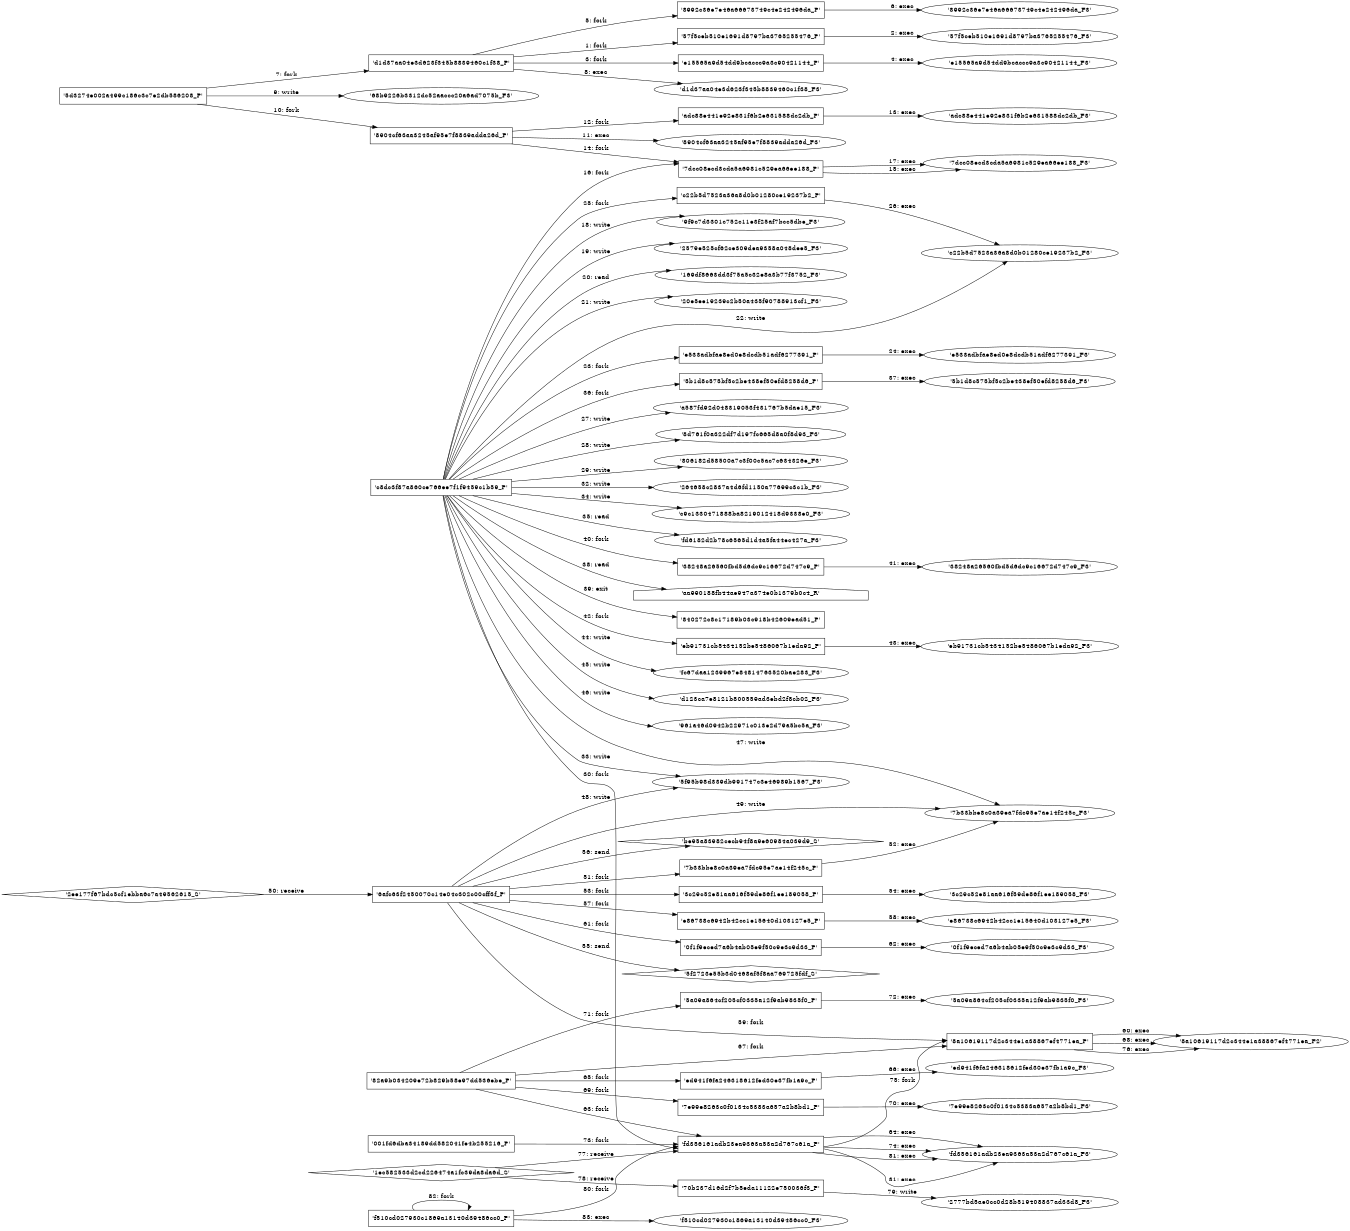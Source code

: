 digraph "D:\Learning\Paper\apt\基于CTI的攻击预警\Dataset\攻击图\ASGfromALLCTI\Betabot Process Injection.dot" {
rankdir="LR"
size="9"
fixedsize="false"
splines="true"
nodesep=0.3
ranksep=0
fontsize=10
overlap="scalexy"
engine= "neato"
	"'d1d37aa04e3d623f345b8839460c1f38_P'" [node_type=Process shape=box]
	"'57f5ceb510e1691d8797ba3765255476_P'" [node_type=Process shape=box]
	"'d1d37aa04e3d623f345b8839460c1f38_P'" -> "'57f5ceb510e1691d8797ba3765255476_P'" [label="1: fork"]
	"'57f5ceb510e1691d8797ba3765255476_P'" [node_type=Process shape=box]
	"'57f5ceb510e1691d8797ba3765255476_F3'" [node_type=File shape=ellipse]
	"'57f5ceb510e1691d8797ba3765255476_P'" -> "'57f5ceb510e1691d8797ba3765255476_F3'" [label="2: exec"]
	"'d1d37aa04e3d623f345b8839460c1f38_P'" [node_type=Process shape=box]
	"'e15565a9d54dd9bcaccc9a3c90421144_P'" [node_type=Process shape=box]
	"'d1d37aa04e3d623f345b8839460c1f38_P'" -> "'e15565a9d54dd9bcaccc9a3c90421144_P'" [label="3: fork"]
	"'e15565a9d54dd9bcaccc9a3c90421144_P'" [node_type=Process shape=box]
	"'e15565a9d54dd9bcaccc9a3c90421144_F3'" [node_type=File shape=ellipse]
	"'e15565a9d54dd9bcaccc9a3c90421144_P'" -> "'e15565a9d54dd9bcaccc9a3c90421144_F3'" [label="4: exec"]
	"'d1d37aa04e3d623f345b8839460c1f38_P'" [node_type=Process shape=box]
	"'8992c36e7e46a66673749c4e242496da_P'" [node_type=Process shape=box]
	"'d1d37aa04e3d623f345b8839460c1f38_P'" -> "'8992c36e7e46a66673749c4e242496da_P'" [label="5: fork"]
	"'8992c36e7e46a66673749c4e242496da_P'" [node_type=Process shape=box]
	"'8992c36e7e46a66673749c4e242496da_F3'" [node_type=File shape=ellipse]
	"'8992c36e7e46a66673749c4e242496da_P'" -> "'8992c36e7e46a66673749c4e242496da_F3'" [label="6: exec"]
	"'5d3274e002a499c186c3c7e2db586208_P'" [node_type=Process shape=box]
	"'d1d37aa04e3d623f345b8839460c1f38_P'" [node_type=Process shape=box]
	"'5d3274e002a499c186c3c7e2db586208_P'" -> "'d1d37aa04e3d623f345b8839460c1f38_P'" [label="7: fork"]
	"'d1d37aa04e3d623f345b8839460c1f38_P'" [node_type=Process shape=box]
	"'d1d37aa04e3d623f345b8839460c1f38_F3'" [node_type=File shape=ellipse]
	"'d1d37aa04e3d623f345b8839460c1f38_P'" -> "'d1d37aa04e3d623f345b8839460c1f38_F3'" [label="8: exec"]
	"'68b9226b3312dc52aaccc20a6ad7075b_F3'" [node_type=file shape=ellipse]
	"'5d3274e002a499c186c3c7e2db586208_P'" [node_type=Process shape=box]
	"'5d3274e002a499c186c3c7e2db586208_P'" -> "'68b9226b3312dc52aaccc20a6ad7075b_F3'" [label="9: write"]
	"'5d3274e002a499c186c3c7e2db586208_P'" [node_type=Process shape=box]
	"'8904cf63aa3245af95e7f8839adda26d_P'" [node_type=Process shape=box]
	"'5d3274e002a499c186c3c7e2db586208_P'" -> "'8904cf63aa3245af95e7f8839adda26d_P'" [label="10: fork"]
	"'8904cf63aa3245af95e7f8839adda26d_P'" [node_type=Process shape=box]
	"'8904cf63aa3245af95e7f8839adda26d_F3'" [node_type=File shape=ellipse]
	"'8904cf63aa3245af95e7f8839adda26d_P'" -> "'8904cf63aa3245af95e7f8839adda26d_F3'" [label="11: exec"]
	"'8904cf63aa3245af95e7f8839adda26d_P'" [node_type=Process shape=box]
	"'adc88e441e92e831f6b2e631588dc2db_P'" [node_type=Process shape=box]
	"'8904cf63aa3245af95e7f8839adda26d_P'" -> "'adc88e441e92e831f6b2e631588dc2db_P'" [label="12: fork"]
	"'adc88e441e92e831f6b2e631588dc2db_P'" [node_type=Process shape=box]
	"'adc88e441e92e831f6b2e631588dc2db_F3'" [node_type=File shape=ellipse]
	"'adc88e441e92e831f6b2e631588dc2db_P'" -> "'adc88e441e92e831f6b2e631588dc2db_F3'" [label="13: exec"]
	"'8904cf63aa3245af95e7f8839adda26d_P'" [node_type=Process shape=box]
	"'7dcc08ecd3cda5a6981c529ea66ee188_P'" [node_type=Process shape=box]
	"'8904cf63aa3245af95e7f8839adda26d_P'" -> "'7dcc08ecd3cda5a6981c529ea66ee188_P'" [label="14: fork"]
	"'7dcc08ecd3cda5a6981c529ea66ee188_P'" [node_type=Process shape=box]
	"'7dcc08ecd3cda5a6981c529ea66ee188_F3'" [node_type=File shape=ellipse]
	"'7dcc08ecd3cda5a6981c529ea66ee188_P'" -> "'7dcc08ecd3cda5a6981c529ea66ee188_F3'" [label="15: exec"]
	"'c8dc3f87a860ce766ee7f1f9459c1b59_P'" [node_type=Process shape=box]
	"'7dcc08ecd3cda5a6981c529ea66ee188_P'" [node_type=Process shape=box]
	"'c8dc3f87a860ce766ee7f1f9459c1b59_P'" -> "'7dcc08ecd3cda5a6981c529ea66ee188_P'" [label="16: fork"]
	"'7dcc08ecd3cda5a6981c529ea66ee188_P'" [node_type=Process shape=box]
	"'7dcc08ecd3cda5a6981c529ea66ee188_F3'" [node_type=File shape=ellipse]
	"'7dcc08ecd3cda5a6981c529ea66ee188_P'" -> "'7dcc08ecd3cda5a6981c529ea66ee188_F3'" [label="17: exec"]
	"'9f9c7d3301c752c11e3f25af7bcc5dbe_F3'" [node_type=file shape=ellipse]
	"'c8dc3f87a860ce766ee7f1f9459c1b59_P'" [node_type=Process shape=box]
	"'c8dc3f87a860ce766ee7f1f9459c1b59_P'" -> "'9f9c7d3301c752c11e3f25af7bcc5dbe_F3'" [label="18: write"]
	"'2579e525cf62ce309dea9358a048dee5_F3'" [node_type=file shape=ellipse]
	"'c8dc3f87a860ce766ee7f1f9459c1b59_P'" [node_type=Process shape=box]
	"'c8dc3f87a860ce766ee7f1f9459c1b59_P'" -> "'2579e525cf62ce309dea9358a048dee5_F3'" [label="19: write"]
	"'169df8663dd3f75a5c32e8a3b77f3752_F3'" [node_type=file shape=ellipse]
	"'c8dc3f87a860ce766ee7f1f9459c1b59_P'" [node_type=Process shape=box]
	"'c8dc3f87a860ce766ee7f1f9459c1b59_P'" -> "'169df8663dd3f75a5c32e8a3b77f3752_F3'" [label="20: read"]
	"'20e5ee19239c2b50a435f90788913cf1_F3'" [node_type=file shape=ellipse]
	"'c8dc3f87a860ce766ee7f1f9459c1b59_P'" [node_type=Process shape=box]
	"'c8dc3f87a860ce766ee7f1f9459c1b59_P'" -> "'20e5ee19239c2b50a435f90788913cf1_F3'" [label="21: write"]
	"'c22b5d7523a36a8d0b01280ce19237b2_F3'" [node_type=file shape=ellipse]
	"'c8dc3f87a860ce766ee7f1f9459c1b59_P'" [node_type=Process shape=box]
	"'c8dc3f87a860ce766ee7f1f9459c1b59_P'" -> "'c22b5d7523a36a8d0b01280ce19237b2_F3'" [label="22: write"]
	"'c8dc3f87a860ce766ee7f1f9459c1b59_P'" [node_type=Process shape=box]
	"'e533adbfae8ed0e8dcdb51adf6277391_P'" [node_type=Process shape=box]
	"'c8dc3f87a860ce766ee7f1f9459c1b59_P'" -> "'e533adbfae8ed0e8dcdb51adf6277391_P'" [label="23: fork"]
	"'e533adbfae8ed0e8dcdb51adf6277391_P'" [node_type=Process shape=box]
	"'e533adbfae8ed0e8dcdb51adf6277391_F3'" [node_type=File shape=ellipse]
	"'e533adbfae8ed0e8dcdb51adf6277391_P'" -> "'e533adbfae8ed0e8dcdb51adf6277391_F3'" [label="24: exec"]
	"'c8dc3f87a860ce766ee7f1f9459c1b59_P'" [node_type=Process shape=box]
	"'c22b5d7523a36a8d0b01280ce19237b2_P'" [node_type=Process shape=box]
	"'c8dc3f87a860ce766ee7f1f9459c1b59_P'" -> "'c22b5d7523a36a8d0b01280ce19237b2_P'" [label="25: fork"]
	"'c22b5d7523a36a8d0b01280ce19237b2_P'" [node_type=Process shape=box]
	"'c22b5d7523a36a8d0b01280ce19237b2_F3'" [node_type=File shape=ellipse]
	"'c22b5d7523a36a8d0b01280ce19237b2_P'" -> "'c22b5d7523a36a8d0b01280ce19237b2_F3'" [label="26: exec"]
	"'a587fd92d048319053f431767b5dae15_F3'" [node_type=file shape=ellipse]
	"'c8dc3f87a860ce766ee7f1f9459c1b59_P'" [node_type=Process shape=box]
	"'c8dc3f87a860ce766ee7f1f9459c1b59_P'" -> "'a587fd92d048319053f431767b5dae15_F3'" [label="27: write"]
	"'8d761f0a322df7d197fc665d8a0f8d93_F3'" [node_type=file shape=ellipse]
	"'c8dc3f87a860ce766ee7f1f9459c1b59_P'" [node_type=Process shape=box]
	"'c8dc3f87a860ce766ee7f1f9459c1b59_P'" -> "'8d761f0a322df7d197fc665d8a0f8d93_F3'" [label="28: write"]
	"'806182d58500a7c3f00c5ac7c634326e_F3'" [node_type=file shape=ellipse]
	"'c8dc3f87a860ce766ee7f1f9459c1b59_P'" [node_type=Process shape=box]
	"'c8dc3f87a860ce766ee7f1f9459c1b59_P'" -> "'806182d58500a7c3f00c5ac7c634326e_F3'" [label="29: write"]
	"'c8dc3f87a860ce766ee7f1f9459c1b59_P'" [node_type=Process shape=box]
	"'fd356161adb23ea9363a53a2d767c61a_P'" [node_type=Process shape=box]
	"'c8dc3f87a860ce766ee7f1f9459c1b59_P'" -> "'fd356161adb23ea9363a53a2d767c61a_P'" [label="30: fork"]
	"'fd356161adb23ea9363a53a2d767c61a_P'" [node_type=Process shape=box]
	"'fd356161adb23ea9363a53a2d767c61a_F3'" [node_type=File shape=ellipse]
	"'fd356161adb23ea9363a53a2d767c61a_P'" -> "'fd356161adb23ea9363a53a2d767c61a_F3'" [label="31: exec"]
	"'264658c2837a4d6fd1150a77699c3c1b_F3'" [node_type=file shape=ellipse]
	"'c8dc3f87a860ce766ee7f1f9459c1b59_P'" [node_type=Process shape=box]
	"'c8dc3f87a860ce766ee7f1f9459c1b59_P'" -> "'264658c2837a4d6fd1150a77699c3c1b_F3'" [label="32: write"]
	"'5f95b98d339db991747c3e46989b1567_F3'" [node_type=file shape=ellipse]
	"'c8dc3f87a860ce766ee7f1f9459c1b59_P'" [node_type=Process shape=box]
	"'c8dc3f87a860ce766ee7f1f9459c1b59_P'" -> "'5f95b98d339db991747c3e46989b1567_F3'" [label="33: write"]
	"'c9c1330471888ba8219012418d9338e0_F3'" [node_type=file shape=ellipse]
	"'c8dc3f87a860ce766ee7f1f9459c1b59_P'" [node_type=Process shape=box]
	"'c8dc3f87a860ce766ee7f1f9459c1b59_P'" -> "'c9c1330471888ba8219012418d9338e0_F3'" [label="34: write"]
	"'fd6182d2b78c6565d1d4a5fa44ec427a_F3'" [node_type=file shape=ellipse]
	"'c8dc3f87a860ce766ee7f1f9459c1b59_P'" [node_type=Process shape=box]
	"'c8dc3f87a860ce766ee7f1f9459c1b59_P'" -> "'fd6182d2b78c6565d1d4a5fa44ec427a_F3'" [label="35: read"]
	"'c8dc3f87a860ce766ee7f1f9459c1b59_P'" [node_type=Process shape=box]
	"'5b1d8c575bf5c2be438ef50efd8258d6_P'" [node_type=Process shape=box]
	"'c8dc3f87a860ce766ee7f1f9459c1b59_P'" -> "'5b1d8c575bf5c2be438ef50efd8258d6_P'" [label="36: fork"]
	"'5b1d8c575bf5c2be438ef50efd8258d6_P'" [node_type=Process shape=box]
	"'5b1d8c575bf5c2be438ef50efd8258d6_F3'" [node_type=File shape=ellipse]
	"'5b1d8c575bf5c2be438ef50efd8258d6_P'" -> "'5b1d8c575bf5c2be438ef50efd8258d6_F3'" [label="37: exec"]
	"'aa990188fb44ae947a374e0b1379b0c4_R'" [node_type=registry shape=house]
	"'c8dc3f87a860ce766ee7f1f9459c1b59_P'" [node_type=Process shape=box]
	"'c8dc3f87a860ce766ee7f1f9459c1b59_P'" -> "'aa990188fb44ae947a374e0b1379b0c4_R'" [label="38: read"]
	"'c8dc3f87a860ce766ee7f1f9459c1b59_P'" [node_type=Process shape=box]
	"'840272c8c17189b03c918b42609ead51_P'" [node_type=Process shape=box]
	"'c8dc3f87a860ce766ee7f1f9459c1b59_P'" -> "'840272c8c17189b03c918b42609ead51_P'" [label="39: exit"]
	"'c8dc3f87a860ce766ee7f1f9459c1b59_P'" [node_type=Process shape=box]
	"'38248a26560fbd5d6dc9c16672d747c9_P'" [node_type=Process shape=box]
	"'c8dc3f87a860ce766ee7f1f9459c1b59_P'" -> "'38248a26560fbd5d6dc9c16672d747c9_P'" [label="40: fork"]
	"'38248a26560fbd5d6dc9c16672d747c9_P'" [node_type=Process shape=box]
	"'38248a26560fbd5d6dc9c16672d747c9_F3'" [node_type=File shape=ellipse]
	"'38248a26560fbd5d6dc9c16672d747c9_P'" -> "'38248a26560fbd5d6dc9c16672d747c9_F3'" [label="41: exec"]
	"'c8dc3f87a860ce766ee7f1f9459c1b59_P'" [node_type=Process shape=box]
	"'eb91731cb5434152be5486067b1eda92_P'" [node_type=Process shape=box]
	"'c8dc3f87a860ce766ee7f1f9459c1b59_P'" -> "'eb91731cb5434152be5486067b1eda92_P'" [label="42: fork"]
	"'eb91731cb5434152be5486067b1eda92_P'" [node_type=Process shape=box]
	"'eb91731cb5434152be5486067b1eda92_F3'" [node_type=File shape=ellipse]
	"'eb91731cb5434152be5486067b1eda92_P'" -> "'eb91731cb5434152be5486067b1eda92_F3'" [label="43: exec"]
	"'fc67daa1239967e84814763520bae283_F3'" [node_type=file shape=ellipse]
	"'c8dc3f87a860ce766ee7f1f9459c1b59_P'" [node_type=Process shape=box]
	"'c8dc3f87a860ce766ee7f1f9459c1b59_P'" -> "'fc67daa1239967e84814763520bae283_F3'" [label="44: write"]
	"'d123ca7e8121b800559ad3ebd2f8cb02_F3'" [node_type=file shape=ellipse]
	"'c8dc3f87a860ce766ee7f1f9459c1b59_P'" [node_type=Process shape=box]
	"'c8dc3f87a860ce766ee7f1f9459c1b59_P'" -> "'d123ca7e8121b800559ad3ebd2f8cb02_F3'" [label="45: write"]
	"'961a46d0942b22971c013e2d79a5bc5a_F3'" [node_type=file shape=ellipse]
	"'c8dc3f87a860ce766ee7f1f9459c1b59_P'" [node_type=Process shape=box]
	"'c8dc3f87a860ce766ee7f1f9459c1b59_P'" -> "'961a46d0942b22971c013e2d79a5bc5a_F3'" [label="46: write"]
	"'7b33bbe8c0a39ea7fdc95e7ae14f245c_F3'" [node_type=file shape=ellipse]
	"'c8dc3f87a860ce766ee7f1f9459c1b59_P'" [node_type=Process shape=box]
	"'c8dc3f87a860ce766ee7f1f9459c1b59_P'" -> "'7b33bbe8c0a39ea7fdc95e7ae14f245c_F3'" [label="47: write"]
	"'5f95b98d339db991747c3e46989b1567_F3'" [node_type=file shape=ellipse]
	"'6afc63f2450070c14e04c302c00cff3f_P'" [node_type=Process shape=box]
	"'6afc63f2450070c14e04c302c00cff3f_P'" -> "'5f95b98d339db991747c3e46989b1567_F3'" [label="48: write"]
	"'7b33bbe8c0a39ea7fdc95e7ae14f245c_F3'" [node_type=file shape=ellipse]
	"'6afc63f2450070c14e04c302c00cff3f_P'" [node_type=Process shape=box]
	"'6afc63f2450070c14e04c302c00cff3f_P'" -> "'7b33bbe8c0a39ea7fdc95e7ae14f245c_F3'" [label="49: write"]
	"'6afc63f2450070c14e04c302c00cff3f_P'" [node_type=Process shape=box]
	"'2ee177f67bdc5cf1ebba6c7a49562615_S'" [node_type=Socket shape=diamond]
	"'2ee177f67bdc5cf1ebba6c7a49562615_S'" -> "'6afc63f2450070c14e04c302c00cff3f_P'" [label="50: receive"]
	"'6afc63f2450070c14e04c302c00cff3f_P'" [node_type=Process shape=box]
	"'7b33bbe8c0a39ea7fdc95e7ae14f245c_P'" [node_type=Process shape=box]
	"'6afc63f2450070c14e04c302c00cff3f_P'" -> "'7b33bbe8c0a39ea7fdc95e7ae14f245c_P'" [label="51: fork"]
	"'7b33bbe8c0a39ea7fdc95e7ae14f245c_P'" [node_type=Process shape=box]
	"'7b33bbe8c0a39ea7fdc95e7ae14f245c_F3'" [node_type=File shape=ellipse]
	"'7b33bbe8c0a39ea7fdc95e7ae14f245c_P'" -> "'7b33bbe8c0a39ea7fdc95e7ae14f245c_F3'" [label="52: exec"]
	"'6afc63f2450070c14e04c302c00cff3f_P'" [node_type=Process shape=box]
	"'3c29c52e81aa616f59de86f1ee189058_P'" [node_type=Process shape=box]
	"'6afc63f2450070c14e04c302c00cff3f_P'" -> "'3c29c52e81aa616f59de86f1ee189058_P'" [label="53: fork"]
	"'3c29c52e81aa616f59de86f1ee189058_P'" [node_type=Process shape=box]
	"'3c29c52e81aa616f59de86f1ee189058_F3'" [node_type=File shape=ellipse]
	"'3c29c52e81aa616f59de86f1ee189058_P'" -> "'3c29c52e81aa616f59de86f1ee189058_F3'" [label="54: exec"]
	"'5f2723e55b3d0468af5f8aa769725fdf_S'" [node_type=Socket shape=diamond]
	"'6afc63f2450070c14e04c302c00cff3f_P'" [node_type=Process shape=box]
	"'6afc63f2450070c14e04c302c00cff3f_P'" -> "'5f2723e55b3d0468af5f8aa769725fdf_S'" [label="55: send"]
	"'be95a83982cecb94f8a9e60984a039d9_S'" [node_type=Socket shape=diamond]
	"'6afc63f2450070c14e04c302c00cff3f_P'" [node_type=Process shape=box]
	"'6afc63f2450070c14e04c302c00cff3f_P'" -> "'be95a83982cecb94f8a9e60984a039d9_S'" [label="56: send"]
	"'6afc63f2450070c14e04c302c00cff3f_P'" [node_type=Process shape=box]
	"'e86738c6942b42cc1e15640d103127e5_P'" [node_type=Process shape=box]
	"'6afc63f2450070c14e04c302c00cff3f_P'" -> "'e86738c6942b42cc1e15640d103127e5_P'" [label="57: fork"]
	"'e86738c6942b42cc1e15640d103127e5_P'" [node_type=Process shape=box]
	"'e86738c6942b42cc1e15640d103127e5_F3'" [node_type=File shape=ellipse]
	"'e86738c6942b42cc1e15640d103127e5_P'" -> "'e86738c6942b42cc1e15640d103127e5_F3'" [label="58: exec"]
	"'6afc63f2450070c14e04c302c00cff3f_P'" [node_type=Process shape=box]
	"'8a10619117d2c344e1a38867ef4771ea_P'" [node_type=Process shape=box]
	"'6afc63f2450070c14e04c302c00cff3f_P'" -> "'8a10619117d2c344e1a38867ef4771ea_P'" [label="59: fork"]
	"'8a10619117d2c344e1a38867ef4771ea_P'" [node_type=Process shape=box]
	"'8a10619117d2c344e1a38867ef4771ea_F2'" [node_type=File shape=ellipse]
	"'8a10619117d2c344e1a38867ef4771ea_P'" -> "'8a10619117d2c344e1a38867ef4771ea_F2'" [label="60: exec"]
	"'6afc63f2450070c14e04c302c00cff3f_P'" [node_type=Process shape=box]
	"'0f1f9eced7a6b4ab05e9f50c9e3c9d33_P'" [node_type=Process shape=box]
	"'6afc63f2450070c14e04c302c00cff3f_P'" -> "'0f1f9eced7a6b4ab05e9f50c9e3c9d33_P'" [label="61: fork"]
	"'0f1f9eced7a6b4ab05e9f50c9e3c9d33_P'" [node_type=Process shape=box]
	"'0f1f9eced7a6b4ab05e9f50c9e3c9d33_F3'" [node_type=File shape=ellipse]
	"'0f1f9eced7a6b4ab05e9f50c9e3c9d33_P'" -> "'0f1f9eced7a6b4ab05e9f50c9e3c9d33_F3'" [label="62: exec"]
	"'82a9b034209e72b829b58e97dd536ebe_P'" [node_type=Process shape=box]
	"'fd356161adb23ea9363a53a2d767c61a_P'" [node_type=Process shape=box]
	"'82a9b034209e72b829b58e97dd536ebe_P'" -> "'fd356161adb23ea9363a53a2d767c61a_P'" [label="63: fork"]
	"'fd356161adb23ea9363a53a2d767c61a_P'" [node_type=Process shape=box]
	"'fd356161adb23ea9363a53a2d767c61a_F3'" [node_type=File shape=ellipse]
	"'fd356161adb23ea9363a53a2d767c61a_P'" -> "'fd356161adb23ea9363a53a2d767c61a_F3'" [label="64: exec"]
	"'82a9b034209e72b829b58e97dd536ebe_P'" [node_type=Process shape=box]
	"'ed941f6fa246318612fed30e37fb1a9c_P'" [node_type=Process shape=box]
	"'82a9b034209e72b829b58e97dd536ebe_P'" -> "'ed941f6fa246318612fed30e37fb1a9c_P'" [label="65: fork"]
	"'ed941f6fa246318612fed30e37fb1a9c_P'" [node_type=Process shape=box]
	"'ed941f6fa246318612fed30e37fb1a9c_F3'" [node_type=File shape=ellipse]
	"'ed941f6fa246318612fed30e37fb1a9c_P'" -> "'ed941f6fa246318612fed30e37fb1a9c_F3'" [label="66: exec"]
	"'82a9b034209e72b829b58e97dd536ebe_P'" [node_type=Process shape=box]
	"'8a10619117d2c344e1a38867ef4771ea_P'" [node_type=Process shape=box]
	"'82a9b034209e72b829b58e97dd536ebe_P'" -> "'8a10619117d2c344e1a38867ef4771ea_P'" [label="67: fork"]
	"'8a10619117d2c344e1a38867ef4771ea_P'" [node_type=Process shape=box]
	"'8a10619117d2c344e1a38867ef4771ea_F2'" [node_type=File shape=ellipse]
	"'8a10619117d2c344e1a38867ef4771ea_P'" -> "'8a10619117d2c344e1a38867ef4771ea_F2'" [label="68: exec"]
	"'82a9b034209e72b829b58e97dd536ebe_P'" [node_type=Process shape=box]
	"'7e99e8263c0f0134c5383a657a2b8bd1_P'" [node_type=Process shape=box]
	"'82a9b034209e72b829b58e97dd536ebe_P'" -> "'7e99e8263c0f0134c5383a657a2b8bd1_P'" [label="69: fork"]
	"'7e99e8263c0f0134c5383a657a2b8bd1_P'" [node_type=Process shape=box]
	"'7e99e8263c0f0134c5383a657a2b8bd1_F3'" [node_type=File shape=ellipse]
	"'7e99e8263c0f0134c5383a657a2b8bd1_P'" -> "'7e99e8263c0f0134c5383a657a2b8bd1_F3'" [label="70: exec"]
	"'82a9b034209e72b829b58e97dd536ebe_P'" [node_type=Process shape=box]
	"'5a09a864cf205cf0335a12f9ab9835f0_P'" [node_type=Process shape=box]
	"'82a9b034209e72b829b58e97dd536ebe_P'" -> "'5a09a864cf205cf0335a12f9ab9835f0_P'" [label="71: fork"]
	"'5a09a864cf205cf0335a12f9ab9835f0_P'" [node_type=Process shape=box]
	"'5a09a864cf205cf0335a12f9ab9835f0_F3'" [node_type=File shape=ellipse]
	"'5a09a864cf205cf0335a12f9ab9835f0_P'" -> "'5a09a864cf205cf0335a12f9ab9835f0_F3'" [label="72: exec"]
	"'001fd6dba34189dd582041fe4b255216_P'" [node_type=Process shape=box]
	"'fd356161adb23ea9363a53a2d767c61a_P'" [node_type=Process shape=box]
	"'001fd6dba34189dd582041fe4b255216_P'" -> "'fd356161adb23ea9363a53a2d767c61a_P'" [label="73: fork"]
	"'fd356161adb23ea9363a53a2d767c61a_P'" [node_type=Process shape=box]
	"'fd356161adb23ea9363a53a2d767c61a_F3'" [node_type=File shape=ellipse]
	"'fd356161adb23ea9363a53a2d767c61a_P'" -> "'fd356161adb23ea9363a53a2d767c61a_F3'" [label="74: exec"]
	"'fd356161adb23ea9363a53a2d767c61a_P'" [node_type=Process shape=box]
	"'8a10619117d2c344e1a38867ef4771ea_P'" [node_type=Process shape=box]
	"'fd356161adb23ea9363a53a2d767c61a_P'" -> "'8a10619117d2c344e1a38867ef4771ea_P'" [label="75: fork"]
	"'8a10619117d2c344e1a38867ef4771ea_P'" [node_type=Process shape=box]
	"'8a10619117d2c344e1a38867ef4771ea_F2'" [node_type=File shape=ellipse]
	"'8a10619117d2c344e1a38867ef4771ea_P'" -> "'8a10619117d2c344e1a38867ef4771ea_F2'" [label="76: exec"]
	"'fd356161adb23ea9363a53a2d767c61a_P'" [node_type=Process shape=box]
	"'1ec582533d2cd226474a1fc39da8da6d_S'" [node_type=Socket shape=diamond]
	"'1ec582533d2cd226474a1fc39da8da6d_S'" -> "'fd356161adb23ea9363a53a2d767c61a_P'" [label="77: receive"]
	"'70b237d16d2f7b5eda11122e750036f3_P'" [node_type=Process shape=box]
	"'1ec582533d2cd226474a1fc39da8da6d_S'" [node_type=Socket shape=diamond]
	"'1ec582533d2cd226474a1fc39da8da6d_S'" -> "'70b237d16d2f7b5eda11122e750036f3_P'" [label="78: receive"]
	"'2777bd5ae0cc0d28b519408837ad33d8_F3'" [node_type=file shape=ellipse]
	"'70b237d16d2f7b5eda11122e750036f3_P'" [node_type=Process shape=box]
	"'70b237d16d2f7b5eda11122e750036f3_P'" -> "'2777bd5ae0cc0d28b519408837ad33d8_F3'" [label="79: write"]
	"'f510cd027930c1869a13140d39486cc0_P'" [node_type=Process shape=box]
	"'fd356161adb23ea9363a53a2d767c61a_P'" [node_type=Process shape=box]
	"'f510cd027930c1869a13140d39486cc0_P'" -> "'fd356161adb23ea9363a53a2d767c61a_P'" [label="80: fork"]
	"'fd356161adb23ea9363a53a2d767c61a_P'" [node_type=Process shape=box]
	"'fd356161adb23ea9363a53a2d767c61a_F3'" [node_type=File shape=ellipse]
	"'fd356161adb23ea9363a53a2d767c61a_P'" -> "'fd356161adb23ea9363a53a2d767c61a_F3'" [label="81: exec"]
	"'f510cd027930c1869a13140d39486cc0_P'" [node_type=Process shape=box]
	"'f510cd027930c1869a13140d39486cc0_P'" [node_type=Process shape=box]
	"'f510cd027930c1869a13140d39486cc0_P'" -> "'f510cd027930c1869a13140d39486cc0_P'" [label="82: fork"]
	"'f510cd027930c1869a13140d39486cc0_P'" [node_type=Process shape=box]
	"'f510cd027930c1869a13140d39486cc0_F3'" [node_type=File shape=ellipse]
	"'f510cd027930c1869a13140d39486cc0_P'" -> "'f510cd027930c1869a13140d39486cc0_F3'" [label="83: exec"]
}
